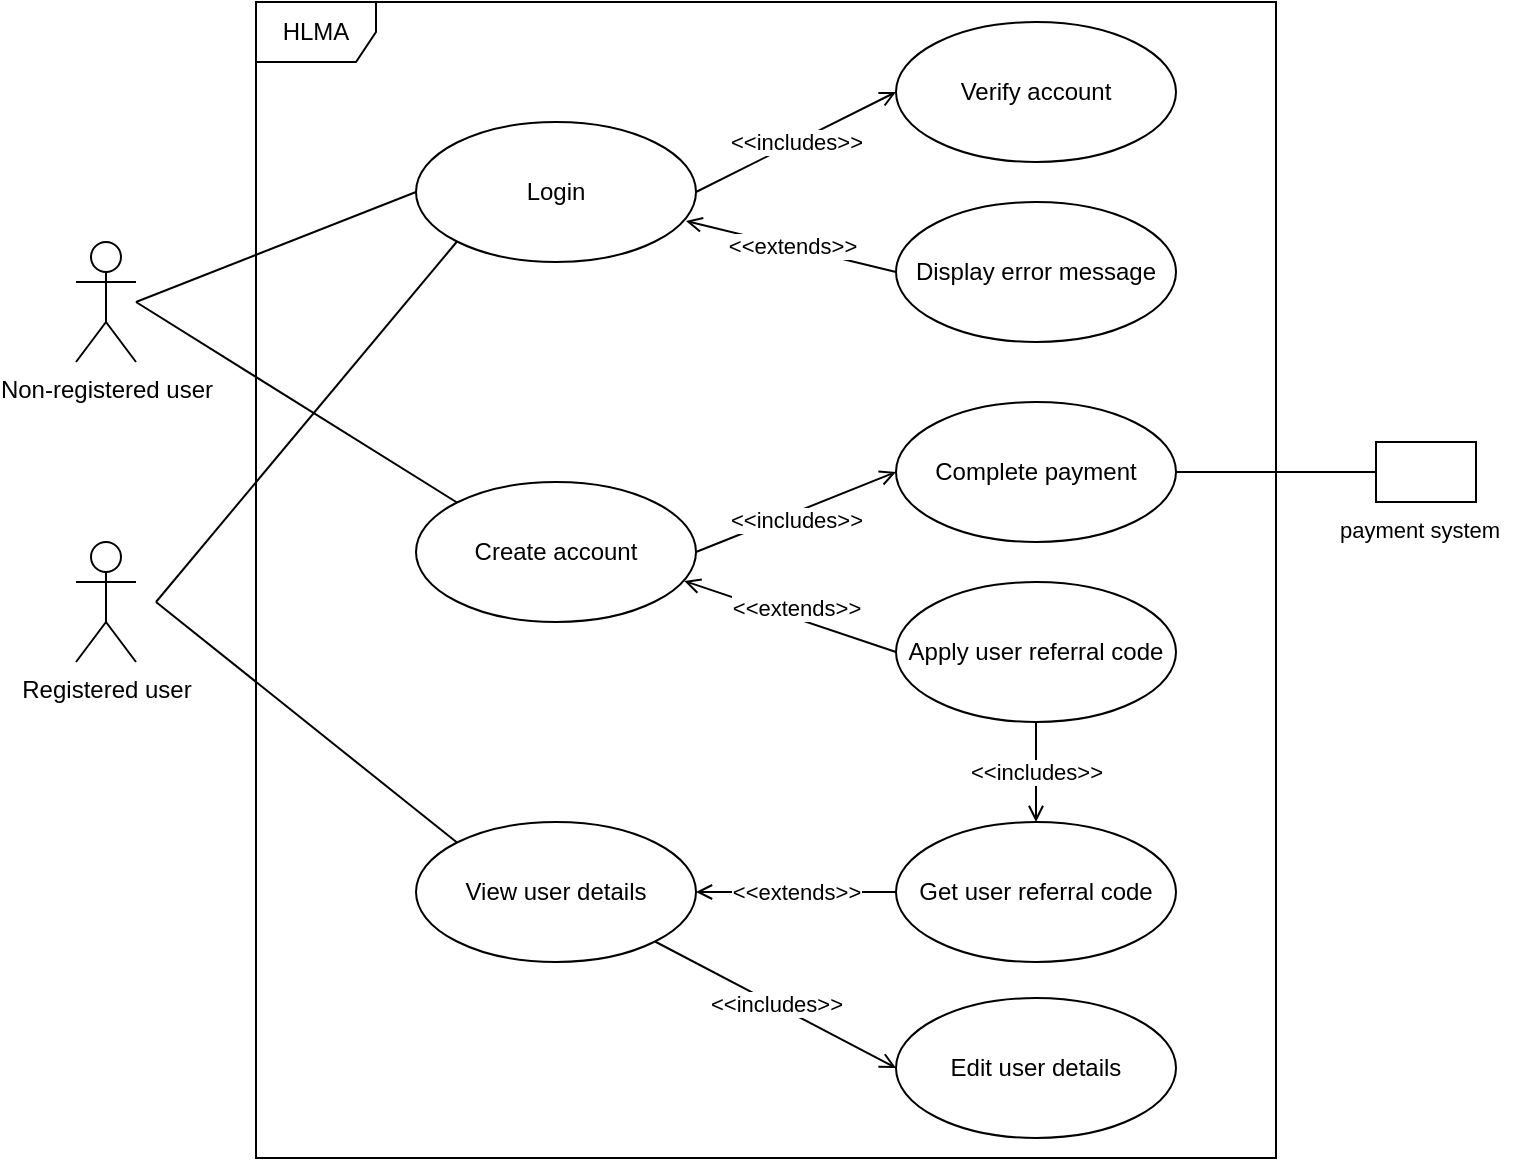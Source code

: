 <mxfile version="20.4.0" type="github">
  <diagram id="KwTiHcZ-ErMSPBvZo1tg" name="Page-1">
    <mxGraphModel dx="1422" dy="754" grid="0" gridSize="10" guides="1" tooltips="1" connect="1" arrows="1" fold="1" page="0" pageScale="1" pageWidth="827" pageHeight="1169" math="0" shadow="0">
      <root>
        <mxCell id="0" />
        <mxCell id="1" parent="0" />
        <mxCell id="AqF7KcZAPdT4f21ot7cu-17" style="rounded=0;orthogonalLoop=1;jettySize=auto;html=1;entryX=0;entryY=0.5;entryDx=0;entryDy=0;endArrow=none;endFill=0;" parent="1" target="AqF7KcZAPdT4f21ot7cu-4" edge="1">
          <mxGeometry relative="1" as="geometry">
            <mxPoint x="110" y="190" as="sourcePoint" />
          </mxGeometry>
        </mxCell>
        <mxCell id="AqF7KcZAPdT4f21ot7cu-18" style="edgeStyle=none;rounded=0;orthogonalLoop=1;jettySize=auto;html=1;entryX=0;entryY=0;entryDx=0;entryDy=0;endArrow=none;endFill=0;" parent="1" target="AqF7KcZAPdT4f21ot7cu-5" edge="1">
          <mxGeometry relative="1" as="geometry">
            <mxPoint x="110" y="190" as="sourcePoint" />
          </mxGeometry>
        </mxCell>
        <mxCell id="AqF7KcZAPdT4f21ot7cu-1" value="Non-registered user" style="shape=umlActor;verticalLabelPosition=bottom;verticalAlign=top;html=1;" parent="1" vertex="1">
          <mxGeometry x="80" y="160" width="30" height="60" as="geometry" />
        </mxCell>
        <mxCell id="AqF7KcZAPdT4f21ot7cu-3" value="HLMA" style="shape=umlFrame;whiteSpace=wrap;html=1;" parent="1" vertex="1">
          <mxGeometry x="170" y="40" width="510" height="578" as="geometry" />
        </mxCell>
        <mxCell id="AqF7KcZAPdT4f21ot7cu-34" value="&amp;lt;&amp;lt;includes&amp;gt;&amp;gt;" style="edgeStyle=none;rounded=0;orthogonalLoop=1;jettySize=auto;html=1;exitX=1;exitY=0.5;exitDx=0;exitDy=0;entryX=0;entryY=0.5;entryDx=0;entryDy=0;endArrow=open;endFill=0;" parent="1" source="AqF7KcZAPdT4f21ot7cu-4" target="AqF7KcZAPdT4f21ot7cu-6" edge="1">
          <mxGeometry relative="1" as="geometry" />
        </mxCell>
        <mxCell id="AqF7KcZAPdT4f21ot7cu-4" value="Login" style="ellipse;whiteSpace=wrap;html=1;" parent="1" vertex="1">
          <mxGeometry x="250" y="100" width="140" height="70" as="geometry" />
        </mxCell>
        <mxCell id="AqF7KcZAPdT4f21ot7cu-29" style="edgeStyle=none;rounded=0;orthogonalLoop=1;jettySize=auto;html=1;exitX=1;exitY=0.5;exitDx=0;exitDy=0;entryX=0;entryY=0.5;entryDx=0;entryDy=0;endArrow=open;endFill=0;" parent="1" source="AqF7KcZAPdT4f21ot7cu-5" target="AqF7KcZAPdT4f21ot7cu-11" edge="1">
          <mxGeometry relative="1" as="geometry" />
        </mxCell>
        <mxCell id="AqF7KcZAPdT4f21ot7cu-30" value="&amp;lt;&amp;lt;includes&amp;gt;&amp;gt;" style="edgeLabel;html=1;align=center;verticalAlign=middle;resizable=0;points=[];" parent="AqF7KcZAPdT4f21ot7cu-29" vertex="1" connectable="0">
          <mxGeometry x="-0.198" relative="1" as="geometry">
            <mxPoint x="10" as="offset" />
          </mxGeometry>
        </mxCell>
        <mxCell id="AqF7KcZAPdT4f21ot7cu-5" value="Create account" style="ellipse;whiteSpace=wrap;html=1;" parent="1" vertex="1">
          <mxGeometry x="250" y="280" width="140" height="70" as="geometry" />
        </mxCell>
        <mxCell id="AqF7KcZAPdT4f21ot7cu-6" value="Verify account" style="ellipse;whiteSpace=wrap;html=1;" parent="1" vertex="1">
          <mxGeometry x="490" y="50" width="140" height="70" as="geometry" />
        </mxCell>
        <mxCell id="AqF7KcZAPdT4f21ot7cu-33" value="&amp;lt;&amp;lt;extends&amp;gt;&amp;gt;" style="edgeStyle=none;rounded=0;orthogonalLoop=1;jettySize=auto;html=1;exitX=0;exitY=0.5;exitDx=0;exitDy=0;entryX=0.964;entryY=0.707;entryDx=0;entryDy=0;entryPerimeter=0;endArrow=open;endFill=0;" parent="1" source="AqF7KcZAPdT4f21ot7cu-7" target="AqF7KcZAPdT4f21ot7cu-4" edge="1">
          <mxGeometry relative="1" as="geometry" />
        </mxCell>
        <mxCell id="AqF7KcZAPdT4f21ot7cu-7" value="Display error message" style="ellipse;whiteSpace=wrap;html=1;" parent="1" vertex="1">
          <mxGeometry x="490" y="140" width="140" height="70" as="geometry" />
        </mxCell>
        <mxCell id="AqF7KcZAPdT4f21ot7cu-25" value="&amp;lt;&amp;lt;includes&amp;gt;&amp;gt;" style="edgeStyle=none;rounded=0;orthogonalLoop=1;jettySize=auto;html=1;exitX=0.5;exitY=1;exitDx=0;exitDy=0;entryX=0.5;entryY=0;entryDx=0;entryDy=0;endArrow=open;endFill=0;" parent="1" source="AqF7KcZAPdT4f21ot7cu-8" target="AqF7KcZAPdT4f21ot7cu-23" edge="1">
          <mxGeometry relative="1" as="geometry" />
        </mxCell>
        <mxCell id="AqF7KcZAPdT4f21ot7cu-27" style="edgeStyle=none;rounded=0;orthogonalLoop=1;jettySize=auto;html=1;exitX=0;exitY=0.5;exitDx=0;exitDy=0;entryX=0.958;entryY=0.707;entryDx=0;entryDy=0;entryPerimeter=0;endArrow=open;endFill=0;" parent="1" source="AqF7KcZAPdT4f21ot7cu-8" target="AqF7KcZAPdT4f21ot7cu-5" edge="1">
          <mxGeometry relative="1" as="geometry" />
        </mxCell>
        <mxCell id="AqF7KcZAPdT4f21ot7cu-28" value="&amp;lt;&amp;lt;extends&amp;gt;&amp;gt;" style="edgeLabel;html=1;align=center;verticalAlign=middle;resizable=0;points=[];" parent="AqF7KcZAPdT4f21ot7cu-27" vertex="1" connectable="0">
          <mxGeometry x="0.355" y="2" relative="1" as="geometry">
            <mxPoint x="22" as="offset" />
          </mxGeometry>
        </mxCell>
        <mxCell id="AqF7KcZAPdT4f21ot7cu-8" value="Apply user referral code" style="ellipse;whiteSpace=wrap;html=1;" parent="1" vertex="1">
          <mxGeometry x="490" y="330" width="140" height="70" as="geometry" />
        </mxCell>
        <mxCell id="AqF7KcZAPdT4f21ot7cu-11" value="Complete payment" style="ellipse;whiteSpace=wrap;html=1;" parent="1" vertex="1">
          <mxGeometry x="490" y="240" width="140" height="70" as="geometry" />
        </mxCell>
        <mxCell id="AqF7KcZAPdT4f21ot7cu-20" style="edgeStyle=none;rounded=0;orthogonalLoop=1;jettySize=auto;html=1;entryX=0;entryY=1;entryDx=0;entryDy=0;endArrow=none;endFill=0;" parent="1" target="AqF7KcZAPdT4f21ot7cu-4" edge="1">
          <mxGeometry relative="1" as="geometry">
            <mxPoint x="120" y="340" as="sourcePoint" />
          </mxGeometry>
        </mxCell>
        <mxCell id="AqF7KcZAPdT4f21ot7cu-22" style="edgeStyle=none;rounded=0;orthogonalLoop=1;jettySize=auto;html=1;entryX=0;entryY=0;entryDx=0;entryDy=0;endArrow=none;endFill=0;" parent="1" target="AqF7KcZAPdT4f21ot7cu-19" edge="1">
          <mxGeometry relative="1" as="geometry">
            <mxPoint x="120" y="340" as="sourcePoint" />
          </mxGeometry>
        </mxCell>
        <mxCell id="AqF7KcZAPdT4f21ot7cu-16" value="Registered user" style="shape=umlActor;verticalLabelPosition=bottom;verticalAlign=top;html=1;" parent="1" vertex="1">
          <mxGeometry x="80" y="310" width="30" height="60" as="geometry" />
        </mxCell>
        <mxCell id="AqF7KcZAPdT4f21ot7cu-24" style="edgeStyle=none;rounded=0;orthogonalLoop=1;jettySize=auto;html=1;exitX=0;exitY=0.5;exitDx=0;exitDy=0;entryX=1;entryY=0.5;entryDx=0;entryDy=0;endArrow=open;endFill=0;" parent="1" source="AqF7KcZAPdT4f21ot7cu-23" target="AqF7KcZAPdT4f21ot7cu-19" edge="1">
          <mxGeometry relative="1" as="geometry" />
        </mxCell>
        <mxCell id="AqF7KcZAPdT4f21ot7cu-26" value="&amp;lt;&amp;lt;extends&amp;gt;&amp;gt;" style="edgeLabel;html=1;align=center;verticalAlign=middle;resizable=0;points=[];" parent="AqF7KcZAPdT4f21ot7cu-24" vertex="1" connectable="0">
          <mxGeometry x="-0.205" y="1" relative="1" as="geometry">
            <mxPoint x="-10" y="-1" as="offset" />
          </mxGeometry>
        </mxCell>
        <mxCell id="QvvCXh5aQB02N2VMT5lg-2" value="&amp;lt;&amp;lt;includes&amp;gt;&amp;gt;" style="edgeStyle=none;rounded=0;orthogonalLoop=1;jettySize=auto;html=1;exitX=1;exitY=1;exitDx=0;exitDy=0;entryX=0;entryY=0.5;entryDx=0;entryDy=0;endArrow=open;endFill=0;" edge="1" parent="1" source="AqF7KcZAPdT4f21ot7cu-19" target="QvvCXh5aQB02N2VMT5lg-1">
          <mxGeometry relative="1" as="geometry" />
        </mxCell>
        <mxCell id="AqF7KcZAPdT4f21ot7cu-19" value="View user details" style="ellipse;whiteSpace=wrap;html=1;" parent="1" vertex="1">
          <mxGeometry x="250" y="450" width="140" height="70" as="geometry" />
        </mxCell>
        <mxCell id="AqF7KcZAPdT4f21ot7cu-23" value="Get user referral code" style="ellipse;whiteSpace=wrap;html=1;" parent="1" vertex="1">
          <mxGeometry x="490" y="450" width="140" height="70" as="geometry" />
        </mxCell>
        <mxCell id="AqF7KcZAPdT4f21ot7cu-36" style="edgeStyle=none;rounded=0;orthogonalLoop=1;jettySize=auto;html=1;exitX=0;exitY=0.5;exitDx=0;exitDy=0;entryX=1;entryY=0.5;entryDx=0;entryDy=0;endArrow=none;endFill=0;" parent="1" source="AqF7KcZAPdT4f21ot7cu-35" target="AqF7KcZAPdT4f21ot7cu-11" edge="1">
          <mxGeometry relative="1" as="geometry" />
        </mxCell>
        <mxCell id="AqF7KcZAPdT4f21ot7cu-35" value="" style="html=1;" parent="1" vertex="1">
          <mxGeometry x="730" y="260" width="50" height="30" as="geometry" />
        </mxCell>
        <mxCell id="AqF7KcZAPdT4f21ot7cu-37" value="&lt;span style=&quot;color: rgb(0, 0, 0); font-family: Helvetica; font-size: 11px; font-style: normal; font-variant-ligatures: normal; font-variant-caps: normal; font-weight: 400; letter-spacing: normal; orphans: 2; text-align: center; text-indent: 0px; text-transform: none; widows: 2; word-spacing: 0px; -webkit-text-stroke-width: 0px; background-color: rgb(255, 255, 255); text-decoration-thickness: initial; text-decoration-style: initial; text-decoration-color: initial; float: none; display: inline !important;&quot;&gt;payment system&lt;/span&gt;" style="text;whiteSpace=wrap;html=1;" parent="1" vertex="1">
          <mxGeometry x="710" y="290" width="90" height="30" as="geometry" />
        </mxCell>
        <mxCell id="QvvCXh5aQB02N2VMT5lg-1" value="Edit user details" style="ellipse;whiteSpace=wrap;html=1;" vertex="1" parent="1">
          <mxGeometry x="490" y="538" width="140" height="70" as="geometry" />
        </mxCell>
      </root>
    </mxGraphModel>
  </diagram>
</mxfile>
